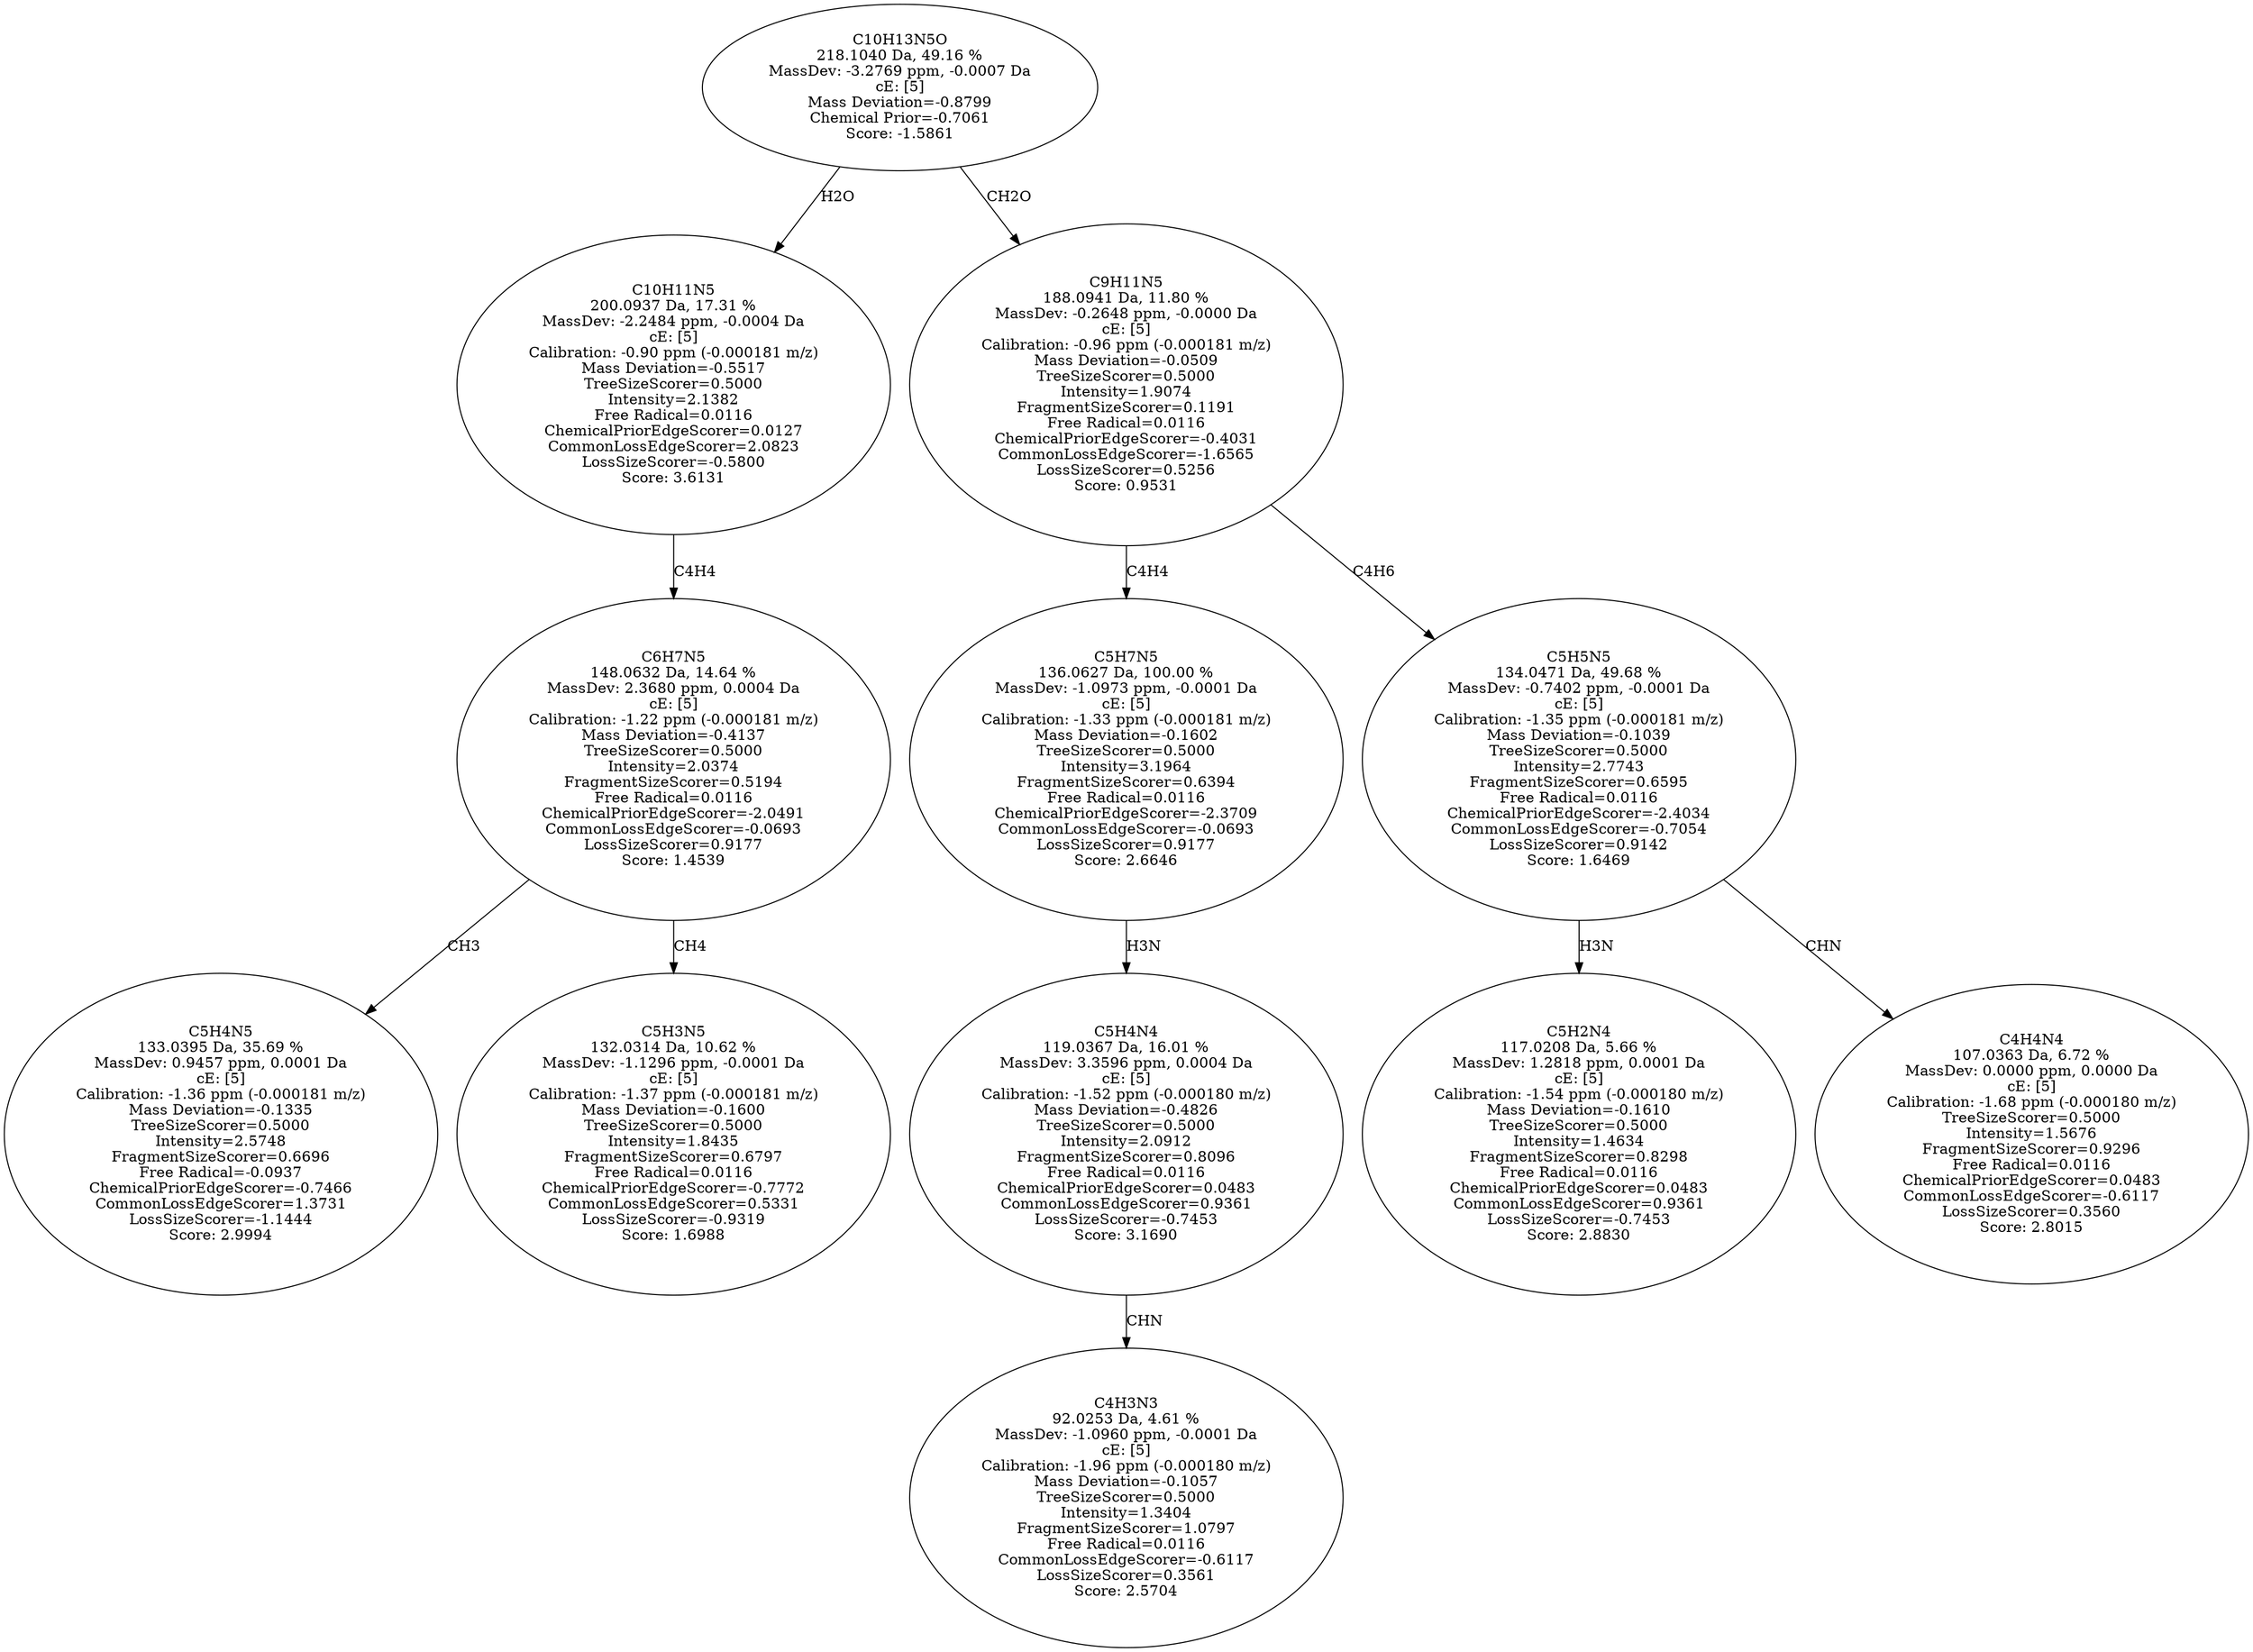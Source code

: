 strict digraph {
v1 [label="C5H4N5\n133.0395 Da, 35.69 %\nMassDev: 0.9457 ppm, 0.0001 Da\ncE: [5]\nCalibration: -1.36 ppm (-0.000181 m/z)\nMass Deviation=-0.1335\nTreeSizeScorer=0.5000\nIntensity=2.5748\nFragmentSizeScorer=0.6696\nFree Radical=-0.0937\nChemicalPriorEdgeScorer=-0.7466\nCommonLossEdgeScorer=1.3731\nLossSizeScorer=-1.1444\nScore: 2.9994"];
v2 [label="C5H3N5\n132.0314 Da, 10.62 %\nMassDev: -1.1296 ppm, -0.0001 Da\ncE: [5]\nCalibration: -1.37 ppm (-0.000181 m/z)\nMass Deviation=-0.1600\nTreeSizeScorer=0.5000\nIntensity=1.8435\nFragmentSizeScorer=0.6797\nFree Radical=0.0116\nChemicalPriorEdgeScorer=-0.7772\nCommonLossEdgeScorer=0.5331\nLossSizeScorer=-0.9319\nScore: 1.6988"];
v3 [label="C6H7N5\n148.0632 Da, 14.64 %\nMassDev: 2.3680 ppm, 0.0004 Da\ncE: [5]\nCalibration: -1.22 ppm (-0.000181 m/z)\nMass Deviation=-0.4137\nTreeSizeScorer=0.5000\nIntensity=2.0374\nFragmentSizeScorer=0.5194\nFree Radical=0.0116\nChemicalPriorEdgeScorer=-2.0491\nCommonLossEdgeScorer=-0.0693\nLossSizeScorer=0.9177\nScore: 1.4539"];
v4 [label="C10H11N5\n200.0937 Da, 17.31 %\nMassDev: -2.2484 ppm, -0.0004 Da\ncE: [5]\nCalibration: -0.90 ppm (-0.000181 m/z)\nMass Deviation=-0.5517\nTreeSizeScorer=0.5000\nIntensity=2.1382\nFree Radical=0.0116\nChemicalPriorEdgeScorer=0.0127\nCommonLossEdgeScorer=2.0823\nLossSizeScorer=-0.5800\nScore: 3.6131"];
v5 [label="C4H3N3\n92.0253 Da, 4.61 %\nMassDev: -1.0960 ppm, -0.0001 Da\ncE: [5]\nCalibration: -1.96 ppm (-0.000180 m/z)\nMass Deviation=-0.1057\nTreeSizeScorer=0.5000\nIntensity=1.3404\nFragmentSizeScorer=1.0797\nFree Radical=0.0116\nCommonLossEdgeScorer=-0.6117\nLossSizeScorer=0.3561\nScore: 2.5704"];
v6 [label="C5H4N4\n119.0367 Da, 16.01 %\nMassDev: 3.3596 ppm, 0.0004 Da\ncE: [5]\nCalibration: -1.52 ppm (-0.000180 m/z)\nMass Deviation=-0.4826\nTreeSizeScorer=0.5000\nIntensity=2.0912\nFragmentSizeScorer=0.8096\nFree Radical=0.0116\nChemicalPriorEdgeScorer=0.0483\nCommonLossEdgeScorer=0.9361\nLossSizeScorer=-0.7453\nScore: 3.1690"];
v7 [label="C5H7N5\n136.0627 Da, 100.00 %\nMassDev: -1.0973 ppm, -0.0001 Da\ncE: [5]\nCalibration: -1.33 ppm (-0.000181 m/z)\nMass Deviation=-0.1602\nTreeSizeScorer=0.5000\nIntensity=3.1964\nFragmentSizeScorer=0.6394\nFree Radical=0.0116\nChemicalPriorEdgeScorer=-2.3709\nCommonLossEdgeScorer=-0.0693\nLossSizeScorer=0.9177\nScore: 2.6646"];
v8 [label="C5H2N4\n117.0208 Da, 5.66 %\nMassDev: 1.2818 ppm, 0.0001 Da\ncE: [5]\nCalibration: -1.54 ppm (-0.000180 m/z)\nMass Deviation=-0.1610\nTreeSizeScorer=0.5000\nIntensity=1.4634\nFragmentSizeScorer=0.8298\nFree Radical=0.0116\nChemicalPriorEdgeScorer=0.0483\nCommonLossEdgeScorer=0.9361\nLossSizeScorer=-0.7453\nScore: 2.8830"];
v9 [label="C4H4N4\n107.0363 Da, 6.72 %\nMassDev: 0.0000 ppm, 0.0000 Da\ncE: [5]\nCalibration: -1.68 ppm (-0.000180 m/z)\nTreeSizeScorer=0.5000\nIntensity=1.5676\nFragmentSizeScorer=0.9296\nFree Radical=0.0116\nChemicalPriorEdgeScorer=0.0483\nCommonLossEdgeScorer=-0.6117\nLossSizeScorer=0.3560\nScore: 2.8015"];
v10 [label="C5H5N5\n134.0471 Da, 49.68 %\nMassDev: -0.7402 ppm, -0.0001 Da\ncE: [5]\nCalibration: -1.35 ppm (-0.000181 m/z)\nMass Deviation=-0.1039\nTreeSizeScorer=0.5000\nIntensity=2.7743\nFragmentSizeScorer=0.6595\nFree Radical=0.0116\nChemicalPriorEdgeScorer=-2.4034\nCommonLossEdgeScorer=-0.7054\nLossSizeScorer=0.9142\nScore: 1.6469"];
v11 [label="C9H11N5\n188.0941 Da, 11.80 %\nMassDev: -0.2648 ppm, -0.0000 Da\ncE: [5]\nCalibration: -0.96 ppm (-0.000181 m/z)\nMass Deviation=-0.0509\nTreeSizeScorer=0.5000\nIntensity=1.9074\nFragmentSizeScorer=0.1191\nFree Radical=0.0116\nChemicalPriorEdgeScorer=-0.4031\nCommonLossEdgeScorer=-1.6565\nLossSizeScorer=0.5256\nScore: 0.9531"];
v12 [label="C10H13N5O\n218.1040 Da, 49.16 %\nMassDev: -3.2769 ppm, -0.0007 Da\ncE: [5]\nMass Deviation=-0.8799\nChemical Prior=-0.7061\nScore: -1.5861"];
v3 -> v1 [label="CH3"];
v3 -> v2 [label="CH4"];
v4 -> v3 [label="C4H4"];
v12 -> v4 [label="H2O"];
v6 -> v5 [label="CHN"];
v7 -> v6 [label="H3N"];
v11 -> v7 [label="C4H4"];
v10 -> v8 [label="H3N"];
v10 -> v9 [label="CHN"];
v11 -> v10 [label="C4H6"];
v12 -> v11 [label="CH2O"];
}